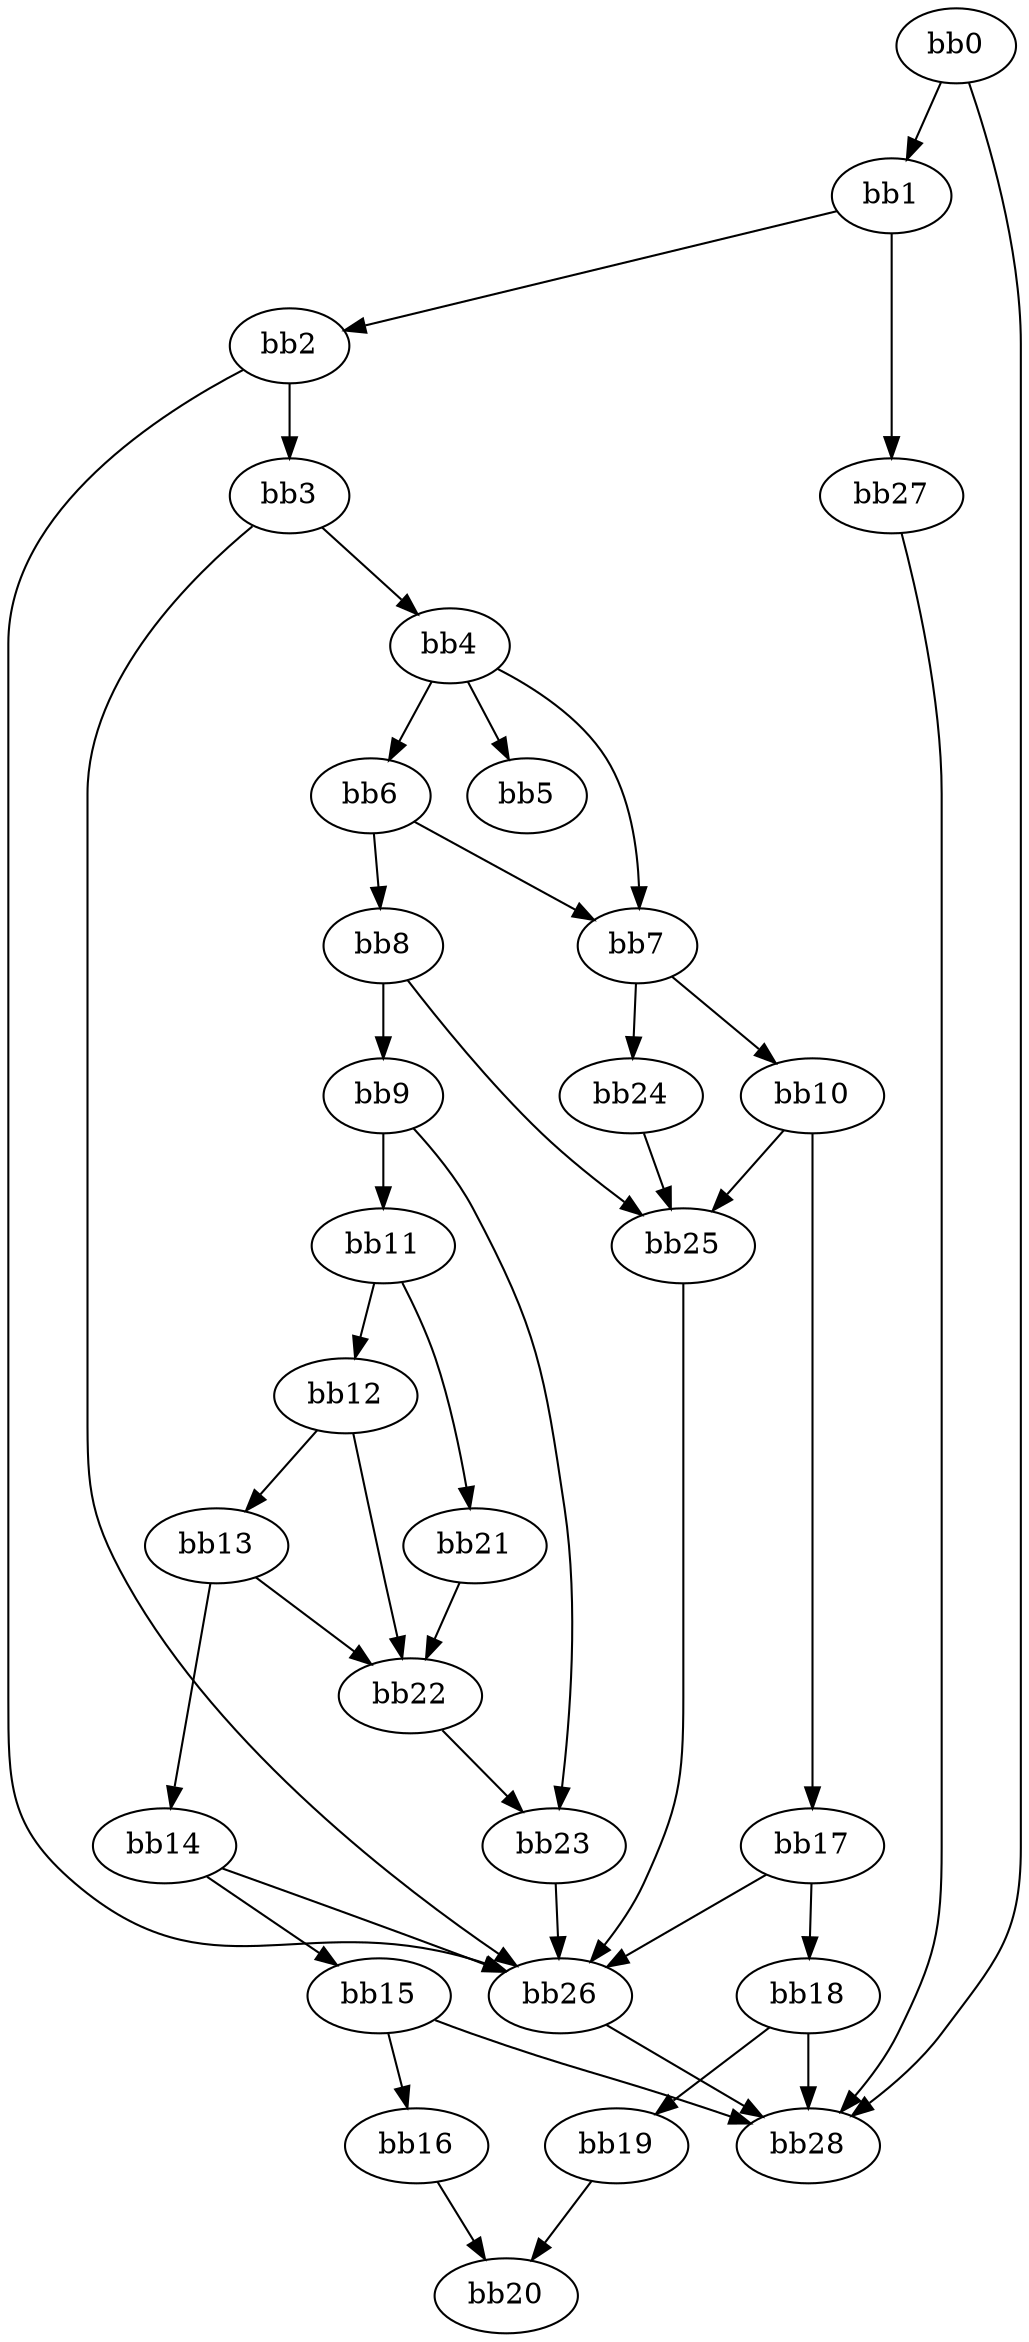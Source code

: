digraph {
    0 [ label = "bb0\l" ]
    1 [ label = "bb1\l" ]
    2 [ label = "bb2\l" ]
    3 [ label = "bb3\l" ]
    4 [ label = "bb4\l" ]
    5 [ label = "bb5\l" ]
    6 [ label = "bb6\l" ]
    7 [ label = "bb7\l" ]
    8 [ label = "bb8\l" ]
    9 [ label = "bb9\l" ]
    10 [ label = "bb10\l" ]
    11 [ label = "bb11\l" ]
    12 [ label = "bb12\l" ]
    13 [ label = "bb13\l" ]
    14 [ label = "bb14\l" ]
    15 [ label = "bb15\l" ]
    16 [ label = "bb16\l" ]
    17 [ label = "bb17\l" ]
    18 [ label = "bb18\l" ]
    19 [ label = "bb19\l" ]
    20 [ label = "bb20\l" ]
    21 [ label = "bb21\l" ]
    22 [ label = "bb22\l" ]
    23 [ label = "bb23\l" ]
    24 [ label = "bb24\l" ]
    25 [ label = "bb25\l" ]
    26 [ label = "bb26\l" ]
    27 [ label = "bb27\l" ]
    28 [ label = "bb28\l" ]
    0 -> 1 [ ]
    0 -> 28 [ ]
    1 -> 2 [ ]
    1 -> 27 [ ]
    2 -> 3 [ ]
    2 -> 26 [ ]
    3 -> 4 [ ]
    3 -> 26 [ ]
    4 -> 5 [ ]
    4 -> 6 [ ]
    4 -> 7 [ ]
    6 -> 7 [ ]
    6 -> 8 [ ]
    7 -> 10 [ ]
    7 -> 24 [ ]
    8 -> 9 [ ]
    8 -> 25 [ ]
    9 -> 11 [ ]
    9 -> 23 [ ]
    10 -> 17 [ ]
    10 -> 25 [ ]
    11 -> 12 [ ]
    11 -> 21 [ ]
    12 -> 13 [ ]
    12 -> 22 [ ]
    13 -> 14 [ ]
    13 -> 22 [ ]
    14 -> 15 [ ]
    14 -> 26 [ ]
    15 -> 16 [ ]
    15 -> 28 [ ]
    16 -> 20 [ ]
    17 -> 18 [ ]
    17 -> 26 [ ]
    18 -> 19 [ ]
    18 -> 28 [ ]
    19 -> 20 [ ]
    21 -> 22 [ ]
    22 -> 23 [ ]
    23 -> 26 [ ]
    24 -> 25 [ ]
    25 -> 26 [ ]
    26 -> 28 [ ]
    27 -> 28 [ ]
}

